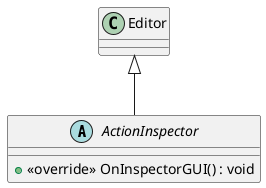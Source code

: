 @startuml
abstract class ActionInspector {
    + <<override>> OnInspectorGUI() : void
}
Editor <|-- ActionInspector
@enduml
